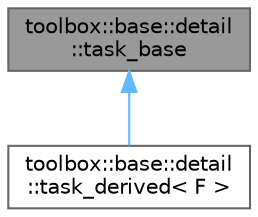 digraph "toolbox::base::detail::task_base"
{
 // LATEX_PDF_SIZE
  bgcolor="transparent";
  edge [fontname=Helvetica,fontsize=10,labelfontname=Helvetica,labelfontsize=10];
  node [fontname=Helvetica,fontsize=10,shape=box,height=0.2,width=0.4];
  Node1 [id="Node000001",label="toolbox::base::detail\l::task_base",height=0.2,width=0.4,color="gray40", fillcolor="grey60", style="filled", fontcolor="black",tooltip=" "];
  Node1 -> Node2 [id="edge1_Node000001_Node000002",dir="back",color="steelblue1",style="solid",tooltip=" "];
  Node2 [id="Node000002",label="toolbox::base::detail\l::task_derived\< F \>",height=0.2,width=0.4,color="gray40", fillcolor="white", style="filled",URL="$structtoolbox_1_1base_1_1detail_1_1task__derived.html",tooltip=" "];
}
